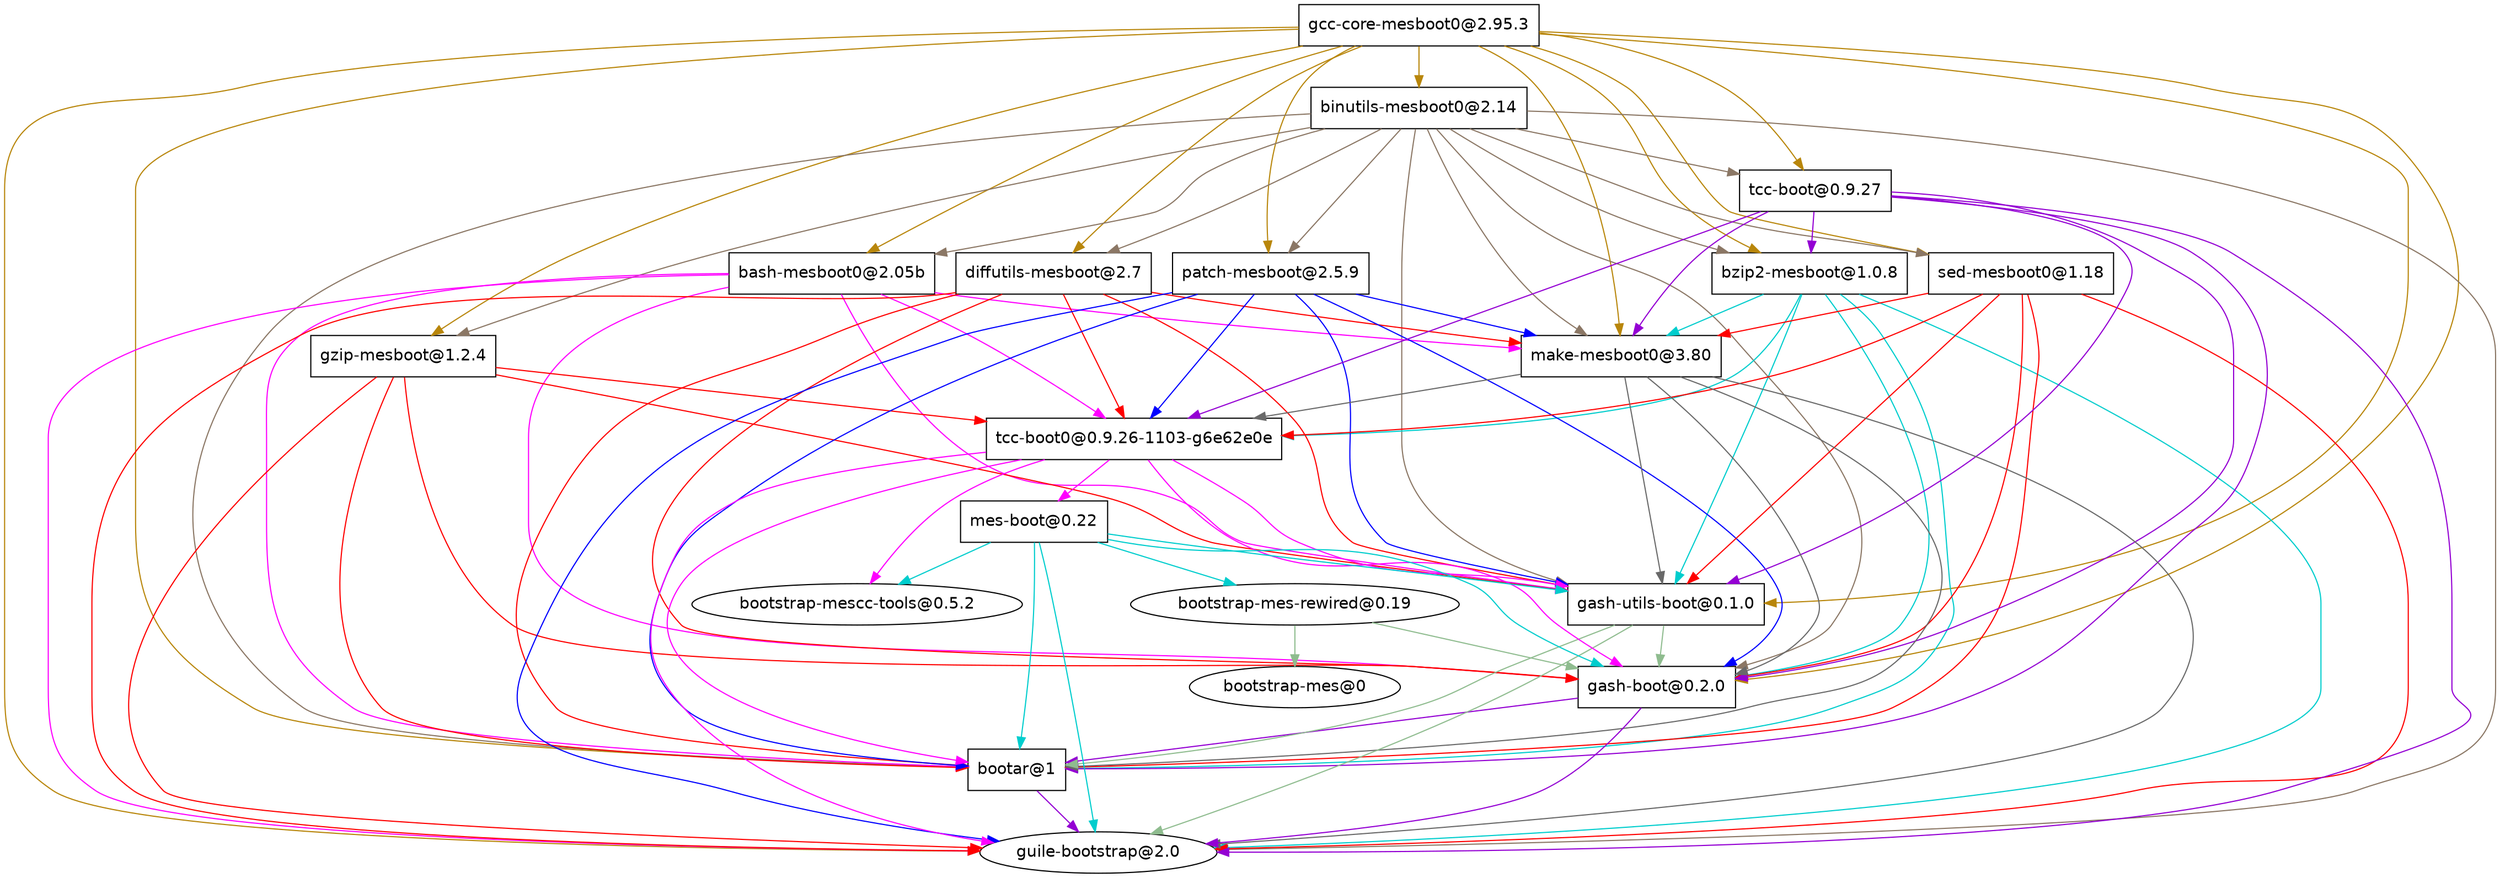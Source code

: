 digraph "Guix package" {
  "139781154519456" [label = "gcc-core-mesboot0@2.95.3", shape = box, fontname = Helvetica];
  "139781154519456" -> "139781154519632" [color = darkgoldenrod];
  "139781154519456" -> "139781154520688" [color = darkgoldenrod];
  "139781154519456" -> "139781034971312" [color = darkgoldenrod];
  "139781154519456" -> "139781154520160" [color = darkgoldenrod];
  "139781154519456" -> "139781034971664" [color = darkgoldenrod];
  "139781154519456" -> "139781154519984" [color = darkgoldenrod];
  "139781154519456" -> "139781154519808" [color = darkgoldenrod];
  "139781154519456" -> "139781154520512" [color = darkgoldenrod];
  "139781154519456" -> "139781034971488" [color = darkgoldenrod];
  "139781154519456" -> "139781034972896" [color = darkgoldenrod];
  "139781154519456" -> "139781034972368" [color = darkgoldenrod];
  "139781154519456" -> "139781034973072" [color = darkgoldenrod];
  "139781154519456" -> "139781131267872" [color = darkgoldenrod];
  "139781154519632" [label = "binutils-mesboot0@2.14", shape = box, fontname = Helvetica];
  "139781154519632" -> "139781154520688" [color = peachpuff4];
  "139781154519632" -> "139781034971312" [color = peachpuff4];
  "139781154519632" -> "139781154520160" [color = peachpuff4];
  "139781154519632" -> "139781034971664" [color = peachpuff4];
  "139781154519632" -> "139781154519984" [color = peachpuff4];
  "139781154519632" -> "139781154519808" [color = peachpuff4];
  "139781154519632" -> "139781154520512" [color = peachpuff4];
  "139781154519632" -> "139781034971488" [color = peachpuff4];
  "139781154519632" -> "139781034972896" [color = peachpuff4];
  "139781154519632" -> "139781034972368" [color = peachpuff4];
  "139781154519632" -> "139781034973072" [color = peachpuff4];
  "139781154519632" -> "139781131267872" [color = peachpuff4];
  "139781154520688" [label = "bash-mesboot0@2.05b", shape = box, fontname = Helvetica];
  "139781154520688" -> "139781034971488" [color = magenta];
  "139781154520688" -> "139781034971840" [color = magenta];
  "139781154520688" -> "139781034972896" [color = magenta];
  "139781154520688" -> "139781034972368" [color = magenta];
  "139781154520688" -> "139781034973072" [color = magenta];
  "139781154520688" -> "139781131267872" [color = magenta];
  "139781034971488" [label = "make-mesboot0@3.80", shape = box, fontname = Helvetica];
  "139781034971488" -> "139781034971840" [color = dimgrey];
  "139781034971488" -> "139781034972896" [color = dimgrey];
  "139781034971488" -> "139781034972368" [color = dimgrey];
  "139781034971488" -> "139781034973072" [color = dimgrey];
  "139781034971488" -> "139781131267872" [color = dimgrey];
  "139781034971840" [label = "tcc-boot0@0.9.26-1103-g6e62e0e", shape = box, fontname = Helvetica];
  "139781034971840" -> "139781034972016" [color = magenta];
  "139781034971840" -> "139781131266816" [color = magenta];
  "139781034971840" -> "139781034972896" [color = magenta];
  "139781034971840" -> "139781034972368" [color = magenta];
  "139781034971840" -> "139781034973072" [color = magenta];
  "139781034971840" -> "139781131267872" [color = magenta];
  "139781034972016" [label = "mes-boot@0.22", shape = box, fontname = Helvetica];
  "139781034972016" -> "139781034972192" [color = cyan3];
  "139781034972016" -> "139781131266816" [color = cyan3];
  "139781034972016" -> "139781034972896" [color = cyan3];
  "139781034972016" -> "139781034972368" [color = cyan3];
  "139781034972016" -> "139781034973072" [color = cyan3];
  "139781034972016" -> "139781131267872" [color = cyan3];
  "139781034972192" [label = "bootstrap-mes-rewired@0.19", shape = ellipse, fontname = Helvetica];
  "139781034972192" -> "139781131266640" [color = darkseagreen];
  "139781034972192" -> "139781034972896" [color = darkseagreen];
  "139781131266640" [label = "bootstrap-mes@0", shape = ellipse, fontname = Helvetica];
  "139781034972896" [label = "gash-boot@0.2.0", shape = box, fontname = Helvetica];
  "139781034972896" -> "139781034973072" [color = darkviolet];
  "139781034972896" -> "139781131267872" [color = darkviolet];
  "139781034973072" [label = "bootar@1", shape = box, fontname = Helvetica];
  "139781034973072" -> "139781131267872" [color = darkviolet];
  "139781131267872" [label = "guile-bootstrap@2.0", shape = ellipse, fontname = Helvetica];
  "139781131266816" [label = "bootstrap-mescc-tools@0.5.2", shape = ellipse, fontname = Helvetica];
  "139781034972368" [label = "gash-utils-boot@0.1.0", shape = box, fontname = Helvetica];
  "139781034972368" -> "139781034973072" [color = darkseagreen];
  "139781034972368" -> "139781034972896" [color = darkseagreen];
  "139781034972368" -> "139781131267872" [color = darkseagreen];
  "139781034971312" [label = "bzip2-mesboot@1.0.8", shape = box, fontname = Helvetica];
  "139781034971312" -> "139781034971488" [color = cyan3];
  "139781034971312" -> "139781034971840" [color = cyan3];
  "139781034971312" -> "139781034972896" [color = cyan3];
  "139781034971312" -> "139781034972368" [color = cyan3];
  "139781034971312" -> "139781034973072" [color = cyan3];
  "139781034971312" -> "139781131267872" [color = cyan3];
  "139781154520160" [label = "diffutils-mesboot@2.7", shape = box, fontname = Helvetica];
  "139781154520160" -> "139781034971488" [color = red];
  "139781154520160" -> "139781034971840" [color = red];
  "139781154520160" -> "139781034972896" [color = red];
  "139781154520160" -> "139781034972368" [color = red];
  "139781154520160" -> "139781034973072" [color = red];
  "139781154520160" -> "139781131267872" [color = red];
  "139781034971664" [label = "gzip-mesboot@1.2.4", shape = box, fontname = Helvetica];
  "139781034971664" -> "139781034971840" [color = red];
  "139781034971664" -> "139781034972896" [color = red];
  "139781034971664" -> "139781034972368" [color = red];
  "139781034971664" -> "139781034973072" [color = red];
  "139781034971664" -> "139781131267872" [color = red];
  "139781154519984" [label = "patch-mesboot@2.5.9", shape = box, fontname = Helvetica];
  "139781154519984" -> "139781034971488" [color = blue];
  "139781154519984" -> "139781034971840" [color = blue];
  "139781154519984" -> "139781034972896" [color = blue];
  "139781154519984" -> "139781034972368" [color = blue];
  "139781154519984" -> "139781034973072" [color = blue];
  "139781154519984" -> "139781131267872" [color = blue];
  "139781154519808" [label = "sed-mesboot0@1.18", shape = box, fontname = Helvetica];
  "139781154519808" -> "139781034971488" [color = red];
  "139781154519808" -> "139781034971840" [color = red];
  "139781154519808" -> "139781034972896" [color = red];
  "139781154519808" -> "139781034972368" [color = red];
  "139781154519808" -> "139781034973072" [color = red];
  "139781154519808" -> "139781131267872" [color = red];
  "139781154520512" [label = "tcc-boot@0.9.27", shape = box, fontname = Helvetica];
  "139781154520512" -> "139781034971312" [color = darkviolet];
  "139781154520512" -> "139781034971488" [color = darkviolet];
  "139781154520512" -> "139781034971840" [color = darkviolet];
  "139781154520512" -> "139781034972896" [color = darkviolet];
  "139781154520512" -> "139781034972368" [color = darkviolet];
  "139781154520512" -> "139781034973072" [color = darkviolet];
  "139781154520512" -> "139781131267872" [color = darkviolet];

}
